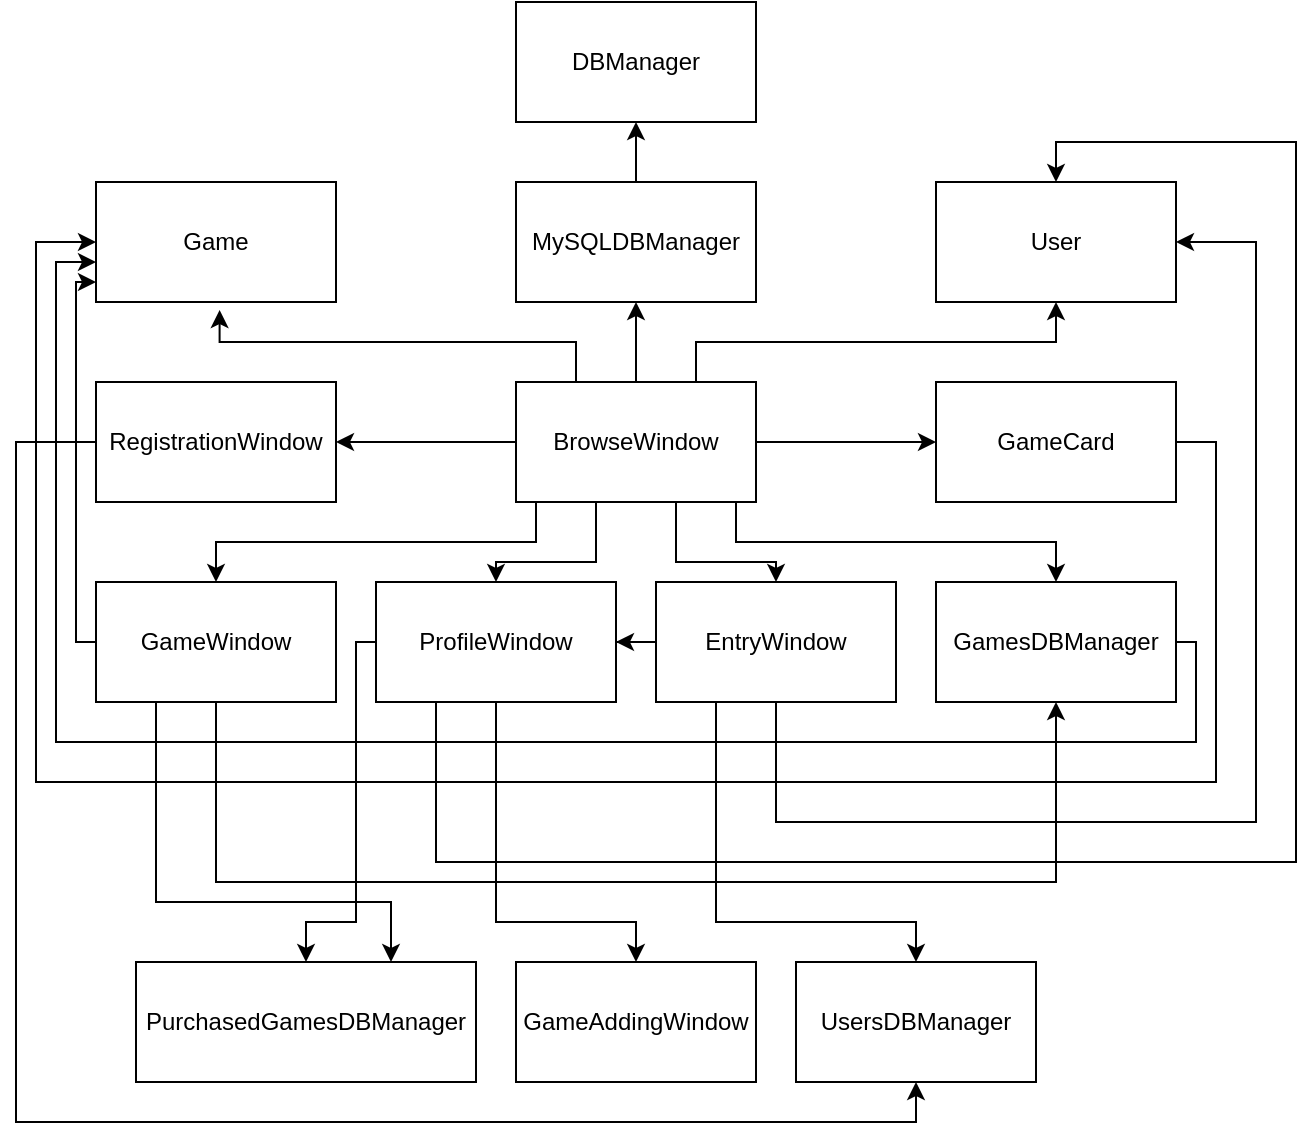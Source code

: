 <mxfile version="22.1.11" type="device">
  <diagram name="Page-1" id="nnITeDGp-HDDVpgtd9MD">
    <mxGraphModel dx="1674" dy="836" grid="1" gridSize="10" guides="1" tooltips="1" connect="1" arrows="1" fold="1" page="1" pageScale="1" pageWidth="850" pageHeight="1100" math="0" shadow="0">
      <root>
        <mxCell id="0" />
        <mxCell id="1" parent="0" />
        <mxCell id="c5qhlvUaKaqVyIwe3ski-45" style="edgeStyle=orthogonalEdgeStyle;rounded=0;orthogonalLoop=1;jettySize=auto;html=1;exitX=0.5;exitY=0;exitDx=0;exitDy=0;entryX=0.5;entryY=1;entryDx=0;entryDy=0;" edge="1" parent="1" source="c5qhlvUaKaqVyIwe3ski-1" target="c5qhlvUaKaqVyIwe3ski-12">
          <mxGeometry relative="1" as="geometry" />
        </mxCell>
        <mxCell id="c5qhlvUaKaqVyIwe3ski-46" style="edgeStyle=orthogonalEdgeStyle;rounded=0;orthogonalLoop=1;jettySize=auto;html=1;exitX=0.75;exitY=0;exitDx=0;exitDy=0;entryX=0.5;entryY=1;entryDx=0;entryDy=0;" edge="1" parent="1" source="c5qhlvUaKaqVyIwe3ski-1" target="c5qhlvUaKaqVyIwe3ski-13">
          <mxGeometry relative="1" as="geometry" />
        </mxCell>
        <mxCell id="c5qhlvUaKaqVyIwe3ski-47" style="edgeStyle=orthogonalEdgeStyle;rounded=0;orthogonalLoop=1;jettySize=auto;html=1;exitX=0;exitY=0.5;exitDx=0;exitDy=0;" edge="1" parent="1" source="c5qhlvUaKaqVyIwe3ski-1" target="c5qhlvUaKaqVyIwe3ski-11">
          <mxGeometry relative="1" as="geometry" />
        </mxCell>
        <mxCell id="c5qhlvUaKaqVyIwe3ski-48" style="edgeStyle=orthogonalEdgeStyle;rounded=0;orthogonalLoop=1;jettySize=auto;html=1;exitX=1;exitY=0.5;exitDx=0;exitDy=0;entryX=0;entryY=0.5;entryDx=0;entryDy=0;" edge="1" parent="1" source="c5qhlvUaKaqVyIwe3ski-1" target="c5qhlvUaKaqVyIwe3ski-6">
          <mxGeometry relative="1" as="geometry" />
        </mxCell>
        <mxCell id="c5qhlvUaKaqVyIwe3ski-49" style="edgeStyle=orthogonalEdgeStyle;rounded=0;orthogonalLoop=1;jettySize=auto;html=1;exitX=0;exitY=1;exitDx=0;exitDy=0;entryX=0.5;entryY=0;entryDx=0;entryDy=0;" edge="1" parent="1" source="c5qhlvUaKaqVyIwe3ski-1" target="c5qhlvUaKaqVyIwe3ski-8">
          <mxGeometry relative="1" as="geometry">
            <Array as="points">
              <mxPoint x="420" y="350" />
              <mxPoint x="420" y="370" />
              <mxPoint x="260" y="370" />
            </Array>
          </mxGeometry>
        </mxCell>
        <mxCell id="c5qhlvUaKaqVyIwe3ski-50" style="edgeStyle=orthogonalEdgeStyle;rounded=0;orthogonalLoop=1;jettySize=auto;html=1;exitX=1;exitY=1;exitDx=0;exitDy=0;entryX=0.5;entryY=0;entryDx=0;entryDy=0;" edge="1" parent="1" source="c5qhlvUaKaqVyIwe3ski-1" target="c5qhlvUaKaqVyIwe3ski-7">
          <mxGeometry relative="1" as="geometry">
            <Array as="points">
              <mxPoint x="520" y="350" />
              <mxPoint x="520" y="370" />
              <mxPoint x="680" y="370" />
            </Array>
          </mxGeometry>
        </mxCell>
        <mxCell id="c5qhlvUaKaqVyIwe3ski-51" style="edgeStyle=orthogonalEdgeStyle;rounded=0;orthogonalLoop=1;jettySize=auto;html=1;exitX=0.25;exitY=1;exitDx=0;exitDy=0;entryX=0.5;entryY=0;entryDx=0;entryDy=0;" edge="1" parent="1" source="c5qhlvUaKaqVyIwe3ski-1" target="c5qhlvUaKaqVyIwe3ski-9">
          <mxGeometry relative="1" as="geometry">
            <Array as="points">
              <mxPoint x="450" y="350" />
              <mxPoint x="450" y="380" />
              <mxPoint x="400" y="380" />
            </Array>
          </mxGeometry>
        </mxCell>
        <mxCell id="c5qhlvUaKaqVyIwe3ski-52" style="edgeStyle=orthogonalEdgeStyle;rounded=0;orthogonalLoop=1;jettySize=auto;html=1;exitX=0.75;exitY=1;exitDx=0;exitDy=0;entryX=0.5;entryY=0;entryDx=0;entryDy=0;" edge="1" parent="1" source="c5qhlvUaKaqVyIwe3ski-1" target="c5qhlvUaKaqVyIwe3ski-3">
          <mxGeometry relative="1" as="geometry">
            <Array as="points">
              <mxPoint x="490" y="350" />
              <mxPoint x="490" y="380" />
              <mxPoint x="540" y="380" />
            </Array>
          </mxGeometry>
        </mxCell>
        <mxCell id="c5qhlvUaKaqVyIwe3ski-1" value="BrowseWindow" style="rounded=0;whiteSpace=wrap;html=1;" vertex="1" parent="1">
          <mxGeometry x="410" y="290" width="120" height="60" as="geometry" />
        </mxCell>
        <mxCell id="c5qhlvUaKaqVyIwe3ski-2" value="DBManager" style="rounded=0;whiteSpace=wrap;html=1;" vertex="1" parent="1">
          <mxGeometry x="410" y="100" width="120" height="60" as="geometry" />
        </mxCell>
        <mxCell id="c5qhlvUaKaqVyIwe3ski-56" style="edgeStyle=orthogonalEdgeStyle;rounded=0;orthogonalLoop=1;jettySize=auto;html=1;exitX=0.5;exitY=1;exitDx=0;exitDy=0;entryX=1;entryY=0.5;entryDx=0;entryDy=0;" edge="1" parent="1" source="c5qhlvUaKaqVyIwe3ski-3" target="c5qhlvUaKaqVyIwe3ski-13">
          <mxGeometry relative="1" as="geometry">
            <Array as="points">
              <mxPoint x="540" y="510" />
              <mxPoint x="780" y="510" />
              <mxPoint x="780" y="220" />
            </Array>
          </mxGeometry>
        </mxCell>
        <mxCell id="c5qhlvUaKaqVyIwe3ski-57" value="" style="edgeStyle=orthogonalEdgeStyle;rounded=0;orthogonalLoop=1;jettySize=auto;html=1;" edge="1" parent="1" source="c5qhlvUaKaqVyIwe3ski-3" target="c5qhlvUaKaqVyIwe3ski-9">
          <mxGeometry relative="1" as="geometry" />
        </mxCell>
        <mxCell id="c5qhlvUaKaqVyIwe3ski-58" style="edgeStyle=orthogonalEdgeStyle;rounded=0;orthogonalLoop=1;jettySize=auto;html=1;exitX=0.25;exitY=1;exitDx=0;exitDy=0;entryX=0.5;entryY=0;entryDx=0;entryDy=0;" edge="1" parent="1" source="c5qhlvUaKaqVyIwe3ski-3" target="c5qhlvUaKaqVyIwe3ski-14">
          <mxGeometry relative="1" as="geometry">
            <Array as="points">
              <mxPoint x="510" y="560" />
              <mxPoint x="610" y="560" />
            </Array>
          </mxGeometry>
        </mxCell>
        <mxCell id="c5qhlvUaKaqVyIwe3ski-3" value="EntryWindow" style="rounded=0;whiteSpace=wrap;html=1;" vertex="1" parent="1">
          <mxGeometry x="480" y="390" width="120" height="60" as="geometry" />
        </mxCell>
        <mxCell id="c5qhlvUaKaqVyIwe3ski-4" value="Game" style="rounded=0;whiteSpace=wrap;html=1;" vertex="1" parent="1">
          <mxGeometry x="200" y="190" width="120" height="60" as="geometry" />
        </mxCell>
        <mxCell id="c5qhlvUaKaqVyIwe3ski-5" value="GameAddingWindow" style="rounded=0;whiteSpace=wrap;html=1;" vertex="1" parent="1">
          <mxGeometry x="410" y="580" width="120" height="60" as="geometry" />
        </mxCell>
        <mxCell id="c5qhlvUaKaqVyIwe3ski-54" style="edgeStyle=orthogonalEdgeStyle;rounded=0;orthogonalLoop=1;jettySize=auto;html=1;entryX=0;entryY=0.5;entryDx=0;entryDy=0;" edge="1" parent="1" source="c5qhlvUaKaqVyIwe3ski-6" target="c5qhlvUaKaqVyIwe3ski-4">
          <mxGeometry relative="1" as="geometry">
            <Array as="points">
              <mxPoint x="760" y="320" />
              <mxPoint x="760" y="490" />
              <mxPoint x="170" y="490" />
              <mxPoint x="170" y="220" />
            </Array>
          </mxGeometry>
        </mxCell>
        <mxCell id="c5qhlvUaKaqVyIwe3ski-6" value="GameCard" style="rounded=0;whiteSpace=wrap;html=1;" vertex="1" parent="1">
          <mxGeometry x="620" y="290" width="120" height="60" as="geometry" />
        </mxCell>
        <mxCell id="c5qhlvUaKaqVyIwe3ski-55" style="edgeStyle=orthogonalEdgeStyle;rounded=0;orthogonalLoop=1;jettySize=auto;html=1;exitX=1;exitY=0.5;exitDx=0;exitDy=0;" edge="1" parent="1" source="c5qhlvUaKaqVyIwe3ski-7" target="c5qhlvUaKaqVyIwe3ski-4">
          <mxGeometry relative="1" as="geometry">
            <Array as="points">
              <mxPoint x="750" y="420" />
              <mxPoint x="750" y="470" />
              <mxPoint x="180" y="470" />
              <mxPoint x="180" y="230" />
            </Array>
          </mxGeometry>
        </mxCell>
        <mxCell id="c5qhlvUaKaqVyIwe3ski-7" value="GamesDBManager" style="rounded=0;whiteSpace=wrap;html=1;" vertex="1" parent="1">
          <mxGeometry x="620" y="390" width="120" height="60" as="geometry" />
        </mxCell>
        <mxCell id="c5qhlvUaKaqVyIwe3ski-62" style="edgeStyle=orthogonalEdgeStyle;rounded=0;orthogonalLoop=1;jettySize=auto;html=1;exitX=0;exitY=0.5;exitDx=0;exitDy=0;" edge="1" parent="1" source="c5qhlvUaKaqVyIwe3ski-8">
          <mxGeometry relative="1" as="geometry">
            <mxPoint x="200" y="240" as="targetPoint" />
            <Array as="points">
              <mxPoint x="190" y="420" />
              <mxPoint x="190" y="240" />
              <mxPoint x="200" y="240" />
            </Array>
          </mxGeometry>
        </mxCell>
        <mxCell id="c5qhlvUaKaqVyIwe3ski-63" style="edgeStyle=orthogonalEdgeStyle;rounded=0;orthogonalLoop=1;jettySize=auto;html=1;exitX=0.5;exitY=1;exitDx=0;exitDy=0;entryX=0.5;entryY=1;entryDx=0;entryDy=0;" edge="1" parent="1" source="c5qhlvUaKaqVyIwe3ski-8" target="c5qhlvUaKaqVyIwe3ski-7">
          <mxGeometry relative="1" as="geometry">
            <Array as="points">
              <mxPoint x="260" y="540" />
              <mxPoint x="680" y="540" />
            </Array>
          </mxGeometry>
        </mxCell>
        <mxCell id="c5qhlvUaKaqVyIwe3ski-64" style="edgeStyle=orthogonalEdgeStyle;rounded=0;orthogonalLoop=1;jettySize=auto;html=1;exitX=0.25;exitY=1;exitDx=0;exitDy=0;entryX=0.75;entryY=0;entryDx=0;entryDy=0;" edge="1" parent="1" source="c5qhlvUaKaqVyIwe3ski-8" target="c5qhlvUaKaqVyIwe3ski-10">
          <mxGeometry relative="1" as="geometry">
            <Array as="points">
              <mxPoint x="230" y="550" />
              <mxPoint x="348" y="550" />
            </Array>
          </mxGeometry>
        </mxCell>
        <mxCell id="c5qhlvUaKaqVyIwe3ski-8" value="GameWindow" style="rounded=0;whiteSpace=wrap;html=1;" vertex="1" parent="1">
          <mxGeometry x="200" y="390" width="120" height="60" as="geometry" />
        </mxCell>
        <mxCell id="c5qhlvUaKaqVyIwe3ski-59" style="edgeStyle=orthogonalEdgeStyle;rounded=0;orthogonalLoop=1;jettySize=auto;html=1;exitX=0.5;exitY=1;exitDx=0;exitDy=0;entryX=0.5;entryY=0;entryDx=0;entryDy=0;" edge="1" parent="1" source="c5qhlvUaKaqVyIwe3ski-9" target="c5qhlvUaKaqVyIwe3ski-5">
          <mxGeometry relative="1" as="geometry">
            <Array as="points">
              <mxPoint x="400" y="560" />
              <mxPoint x="470" y="560" />
            </Array>
          </mxGeometry>
        </mxCell>
        <mxCell id="c5qhlvUaKaqVyIwe3ski-60" style="edgeStyle=orthogonalEdgeStyle;rounded=0;orthogonalLoop=1;jettySize=auto;html=1;exitX=0.25;exitY=1;exitDx=0;exitDy=0;entryX=0.5;entryY=0;entryDx=0;entryDy=0;" edge="1" parent="1" source="c5qhlvUaKaqVyIwe3ski-9" target="c5qhlvUaKaqVyIwe3ski-13">
          <mxGeometry relative="1" as="geometry">
            <Array as="points">
              <mxPoint x="370" y="530" />
              <mxPoint x="800" y="530" />
              <mxPoint x="800" y="170" />
              <mxPoint x="680" y="170" />
            </Array>
          </mxGeometry>
        </mxCell>
        <mxCell id="c5qhlvUaKaqVyIwe3ski-61" style="edgeStyle=orthogonalEdgeStyle;rounded=0;orthogonalLoop=1;jettySize=auto;html=1;exitX=0;exitY=0.5;exitDx=0;exitDy=0;entryX=0.5;entryY=0;entryDx=0;entryDy=0;" edge="1" parent="1" source="c5qhlvUaKaqVyIwe3ski-9" target="c5qhlvUaKaqVyIwe3ski-10">
          <mxGeometry relative="1" as="geometry">
            <Array as="points">
              <mxPoint x="330" y="420" />
              <mxPoint x="330" y="560" />
              <mxPoint x="305" y="560" />
            </Array>
          </mxGeometry>
        </mxCell>
        <mxCell id="c5qhlvUaKaqVyIwe3ski-9" value="ProfileWindow" style="rounded=0;whiteSpace=wrap;html=1;" vertex="1" parent="1">
          <mxGeometry x="340" y="390" width="120" height="60" as="geometry" />
        </mxCell>
        <mxCell id="c5qhlvUaKaqVyIwe3ski-10" value="PurchasedGamesDBManager" style="rounded=0;whiteSpace=wrap;html=1;" vertex="1" parent="1">
          <mxGeometry x="220" y="580" width="170" height="60" as="geometry" />
        </mxCell>
        <mxCell id="c5qhlvUaKaqVyIwe3ski-65" style="edgeStyle=orthogonalEdgeStyle;rounded=0;orthogonalLoop=1;jettySize=auto;html=1;exitX=0;exitY=0.5;exitDx=0;exitDy=0;entryX=0.5;entryY=1;entryDx=0;entryDy=0;" edge="1" parent="1" source="c5qhlvUaKaqVyIwe3ski-11" target="c5qhlvUaKaqVyIwe3ski-14">
          <mxGeometry relative="1" as="geometry">
            <Array as="points">
              <mxPoint x="160" y="320" />
              <mxPoint x="160" y="660" />
              <mxPoint x="610" y="660" />
            </Array>
          </mxGeometry>
        </mxCell>
        <mxCell id="c5qhlvUaKaqVyIwe3ski-11" value="RegistrationWindow" style="rounded=0;whiteSpace=wrap;html=1;" vertex="1" parent="1">
          <mxGeometry x="200" y="290" width="120" height="60" as="geometry" />
        </mxCell>
        <mxCell id="c5qhlvUaKaqVyIwe3ski-53" value="" style="edgeStyle=orthogonalEdgeStyle;rounded=0;orthogonalLoop=1;jettySize=auto;html=1;" edge="1" parent="1" source="c5qhlvUaKaqVyIwe3ski-12" target="c5qhlvUaKaqVyIwe3ski-2">
          <mxGeometry relative="1" as="geometry" />
        </mxCell>
        <mxCell id="c5qhlvUaKaqVyIwe3ski-12" value="MySQLDBManager" style="rounded=0;whiteSpace=wrap;html=1;" vertex="1" parent="1">
          <mxGeometry x="410" y="190" width="120" height="60" as="geometry" />
        </mxCell>
        <mxCell id="c5qhlvUaKaqVyIwe3ski-13" value="User" style="rounded=0;whiteSpace=wrap;html=1;" vertex="1" parent="1">
          <mxGeometry x="620" y="190" width="120" height="60" as="geometry" />
        </mxCell>
        <mxCell id="c5qhlvUaKaqVyIwe3ski-14" value="UsersDBManager" style="rounded=0;whiteSpace=wrap;html=1;" vertex="1" parent="1">
          <mxGeometry x="550" y="580" width="120" height="60" as="geometry" />
        </mxCell>
        <mxCell id="c5qhlvUaKaqVyIwe3ski-44" style="edgeStyle=orthogonalEdgeStyle;rounded=0;orthogonalLoop=1;jettySize=auto;html=1;exitX=0.25;exitY=0;exitDx=0;exitDy=0;entryX=0.515;entryY=1.067;entryDx=0;entryDy=0;entryPerimeter=0;" edge="1" parent="1" source="c5qhlvUaKaqVyIwe3ski-1" target="c5qhlvUaKaqVyIwe3ski-4">
          <mxGeometry relative="1" as="geometry" />
        </mxCell>
      </root>
    </mxGraphModel>
  </diagram>
</mxfile>
